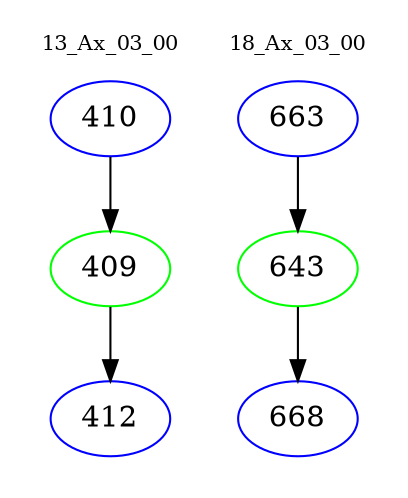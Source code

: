 digraph{
subgraph cluster_0 {
color = white
label = "13_Ax_03_00";
fontsize=10;
T0_410 [label="410", color="blue"]
T0_410 -> T0_409 [color="black"]
T0_409 [label="409", color="green"]
T0_409 -> T0_412 [color="black"]
T0_412 [label="412", color="blue"]
}
subgraph cluster_1 {
color = white
label = "18_Ax_03_00";
fontsize=10;
T1_663 [label="663", color="blue"]
T1_663 -> T1_643 [color="black"]
T1_643 [label="643", color="green"]
T1_643 -> T1_668 [color="black"]
T1_668 [label="668", color="blue"]
}
}
